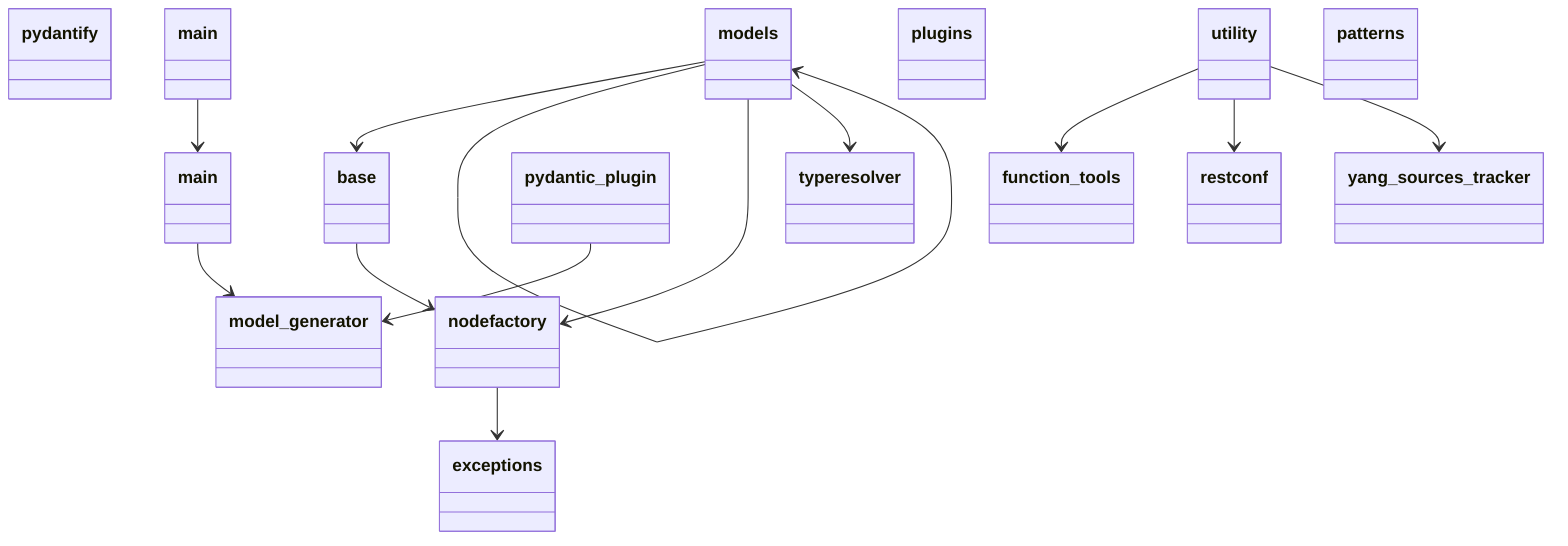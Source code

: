 classDiagram
  class pydantify {
  }
  class __main__ {
  }
  class exceptions {
  }
  class main {
  }
  class models {
  }
  class base {
  }
  class models {
  }
  class nodefactory {
  }
  class typeresolver {
  }
  class plugins {
  }
  class pydantic_plugin {
  }
  class utility {
  }
  class function_tools {
  }
  class model_generator {
  }
  class patterns {
  }
  class restconf {
  }
  class yang_sources_tracker {
  }
  __main__ --> main
  main --> model_generator
  models --> base
  models --> models
  models --> nodefactory
  models --> typeresolver
  base --> nodefactory
  nodefactory --> exceptions
  pydantic_plugin --> model_generator
  utility --> function_tools
  utility --> restconf
  utility --> yang_sources_tracker